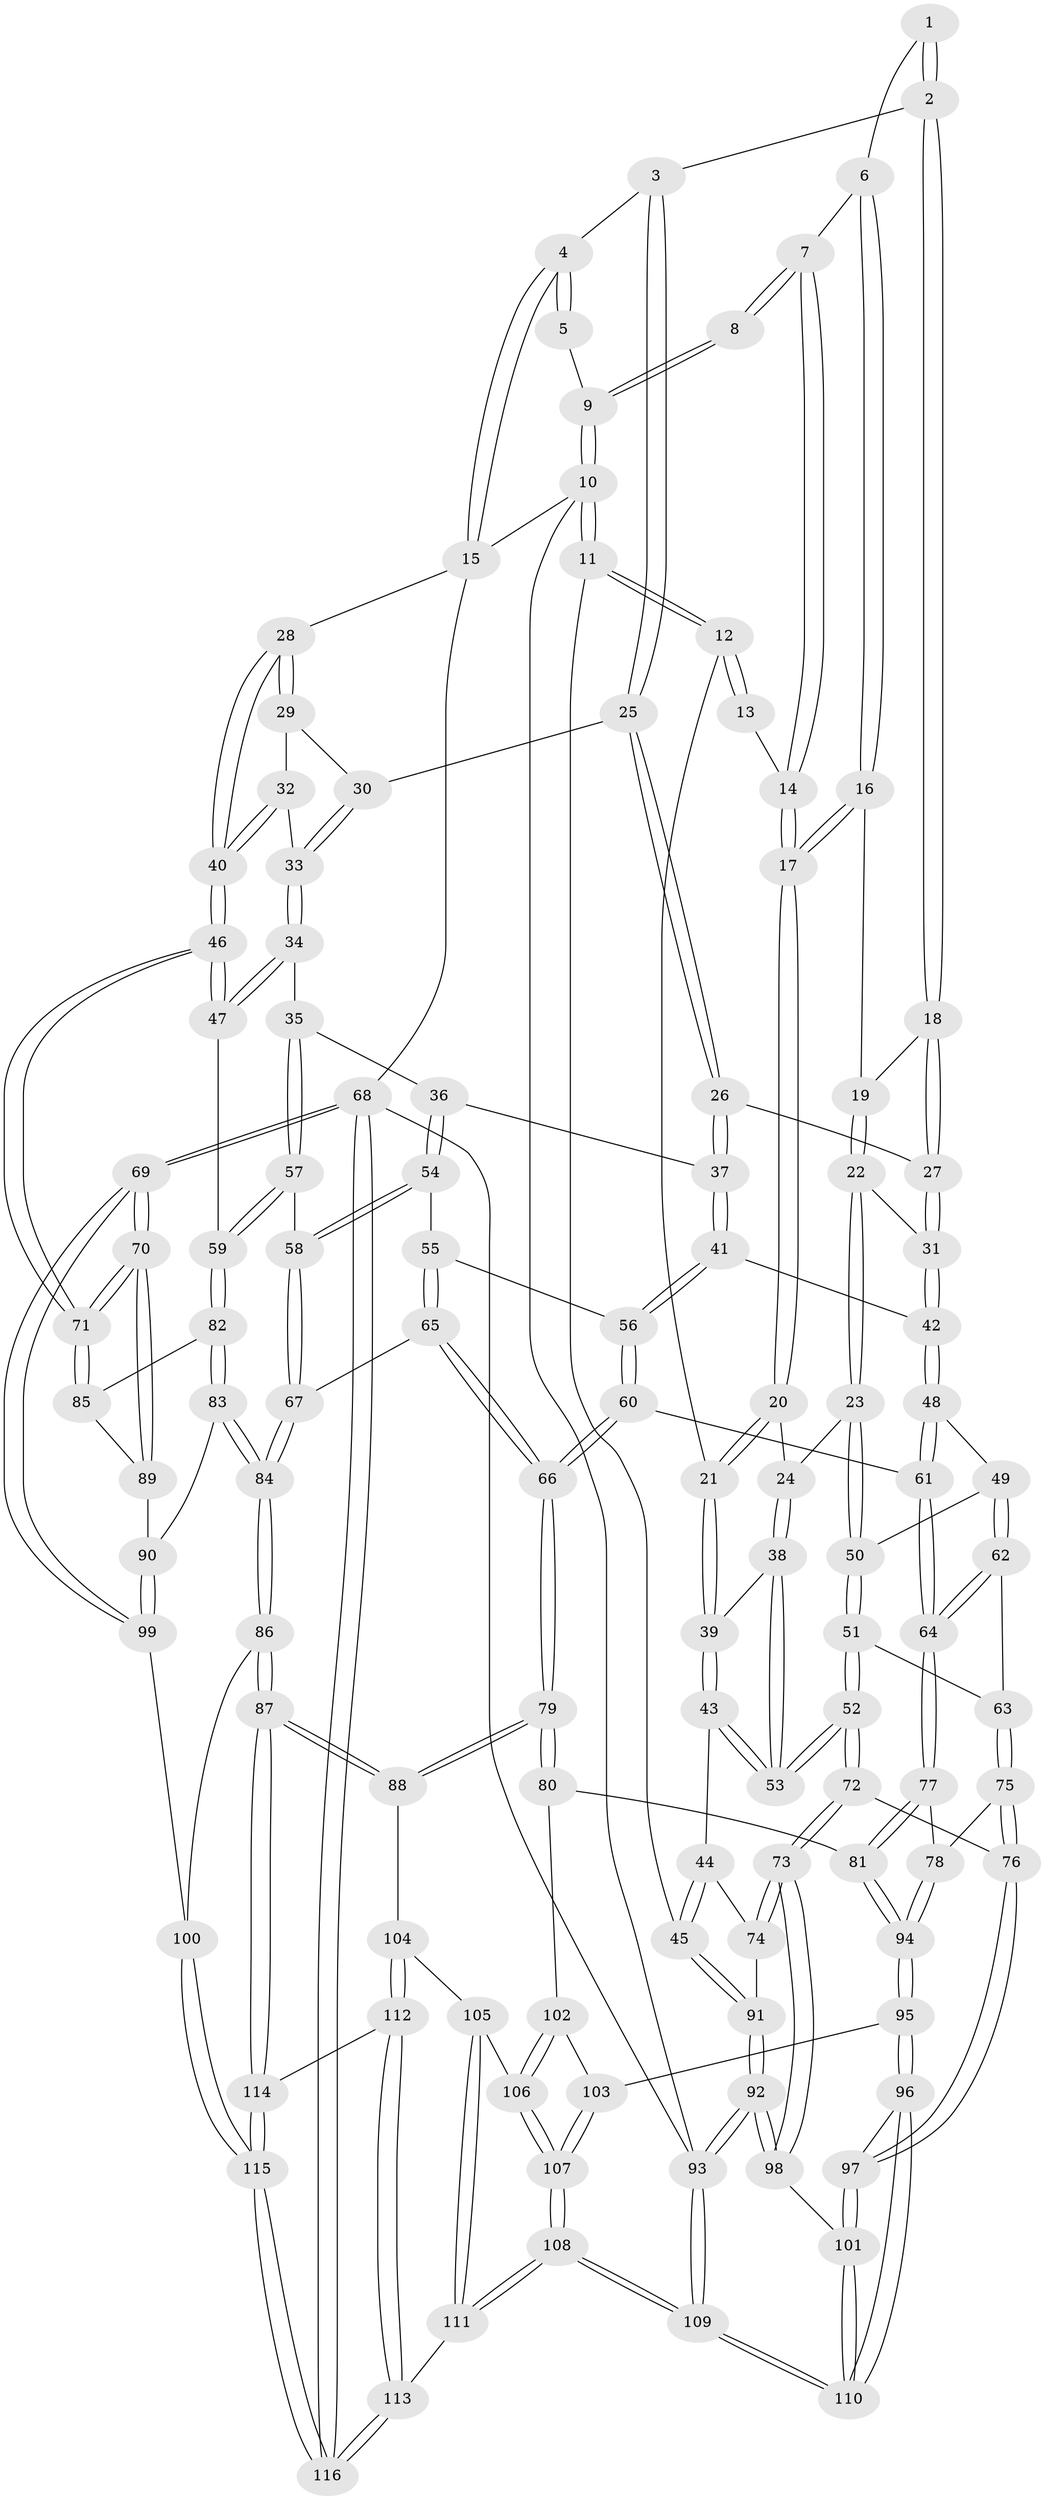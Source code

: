 // coarse degree distribution, {2: 0.14893617021276595, 4: 0.425531914893617, 3: 0.3829787234042553, 5: 0.0425531914893617}
// Generated by graph-tools (version 1.1) at 2025/54/03/04/25 22:54:45]
// undirected, 116 vertices, 287 edges
graph export_dot {
  node [color=gray90,style=filled];
  1 [pos="+0.4388197368841633+0"];
  2 [pos="+0.5218470384524329+0.0947346397171458"];
  3 [pos="+0.7478544541268709+0.12647526982039425"];
  4 [pos="+1+0"];
  5 [pos="+0.4367706778936747+0"];
  6 [pos="+0.3201691471483527+0.07662723429914643"];
  7 [pos="+0.184178867696248+0.09360263611550403"];
  8 [pos="+0.13126491706627572+0.03420893363956518"];
  9 [pos="+0+0"];
  10 [pos="+0+0"];
  11 [pos="+0+0.17201725042170718"];
  12 [pos="+0.033961387961037+0.24368080625342478"];
  13 [pos="+0.10050943756453358+0.13479854525911372"];
  14 [pos="+0.1827076215916162+0.14602644075284904"];
  15 [pos="+1+0"];
  16 [pos="+0.3111422436518369+0.15458369990699897"];
  17 [pos="+0.18932384985301434+0.2326904999417075"];
  18 [pos="+0.5064872555454858+0.18067365581251693"];
  19 [pos="+0.33575371960552275+0.18237689915197458"];
  20 [pos="+0.18577661194973666+0.2402836384067683"];
  21 [pos="+0.03502843476521655+0.24411810391181135"];
  22 [pos="+0.35811955320630134+0.31480380896456184"];
  23 [pos="+0.3471754846645258+0.3231528016883825"];
  24 [pos="+0.1927352763241046+0.25081656971390287"];
  25 [pos="+0.7563610155679364+0.21475234102774593"];
  26 [pos="+0.7476681294284803+0.2360695569355963"];
  27 [pos="+0.5104580063356858+0.24172827397060592"];
  28 [pos="+1+0"];
  29 [pos="+0.9218241245019104+0.23312208640668555"];
  30 [pos="+0.8170945219081619+0.2234321528240057"];
  31 [pos="+0.49943661294436964+0.2811991365038283"];
  32 [pos="+0.9061073046788075+0.3137571420074477"];
  33 [pos="+0.8926201775932022+0.32974320324438405"];
  34 [pos="+0.8614579726903481+0.37259923132746187"];
  35 [pos="+0.8614463415512527+0.3726046952179174"];
  36 [pos="+0.7512960662195877+0.3309635803873588"];
  37 [pos="+0.7449798330763884+0.3227435668589002"];
  38 [pos="+0.17804530269345956+0.4366058626750559"];
  39 [pos="+0.04485084690527229+0.2701643181282034"];
  40 [pos="+1+0.4019952053880898"];
  41 [pos="+0.5868906916498017+0.37735236808614975"];
  42 [pos="+0.5192813804748369+0.31730951817721215"];
  43 [pos="+0.0758288175263276+0.46575171286826883"];
  44 [pos="+0.04079108243584502+0.48019724096380895"];
  45 [pos="+0+0.4798364555913048"];
  46 [pos="+1+0.428854520387641"];
  47 [pos="+1+0.439872624835885"];
  48 [pos="+0.44082419475779977+0.4523981620125991"];
  49 [pos="+0.35991381172306225+0.4295351589022657"];
  50 [pos="+0.32995902241701475+0.392252946068653"];
  51 [pos="+0.18835653983873882+0.4619794315307862"];
  52 [pos="+0.18325547113437704+0.46185538583993363"];
  53 [pos="+0.18100066038794643+0.4603973010421902"];
  54 [pos="+0.7405038043854711+0.46251739995426355"];
  55 [pos="+0.6414942704451777+0.4678989930485628"];
  56 [pos="+0.5898815975710991+0.42679629406703024"];
  57 [pos="+0.86905878307934+0.5418720081415695"];
  58 [pos="+0.793527791132165+0.54664025214457"];
  59 [pos="+0.878546025662756+0.5462804351942981"];
  60 [pos="+0.5022484248039996+0.5435119366152578"];
  61 [pos="+0.4958320500805742+0.5424012872037296"];
  62 [pos="+0.3524668202897788+0.5323966681328532"];
  63 [pos="+0.27177166959508325+0.5313384301063844"];
  64 [pos="+0.3978475276494134+0.5828442428482737"];
  65 [pos="+0.6577526724115982+0.5886105741759786"];
  66 [pos="+0.5742191711715442+0.6271858375754666"];
  67 [pos="+0.7406476729738366+0.5926822428808615"];
  68 [pos="+1+1"];
  69 [pos="+1+1"];
  70 [pos="+1+0.831929874683231"];
  71 [pos="+1+0.6808918602726269"];
  72 [pos="+0.15739433194713343+0.6800396275677462"];
  73 [pos="+0.12405610533845181+0.6890243846591835"];
  74 [pos="+0.08382598486696823+0.6390427560068891"];
  75 [pos="+0.27697594454326746+0.6732423629915524"];
  76 [pos="+0.20512343576143297+0.6937513796633469"];
  77 [pos="+0.3806135688562065+0.6207269344009626"];
  78 [pos="+0.32328693519510765+0.6771789983780138"];
  79 [pos="+0.5633080974650135+0.7107570369589475"];
  80 [pos="+0.5242414416414461+0.7193346299850705"];
  81 [pos="+0.5082149660174464+0.7172538807802553"];
  82 [pos="+0.8953479198222816+0.6009543133019917"];
  83 [pos="+0.8589878418472222+0.7221921698280599"];
  84 [pos="+0.7611651551850109+0.7805507337418173"];
  85 [pos="+0.9255368258171663+0.6226245850737556"];
  86 [pos="+0.7450111725259272+0.810660272064183"];
  87 [pos="+0.7330464283363592+0.8170657799872522"];
  88 [pos="+0.5968612577397251+0.7535372392344366"];
  89 [pos="+0.9783780328016728+0.7196448300770705"];
  90 [pos="+0.9001559469157189+0.7357317924039601"];
  91 [pos="+0+0.518556201614402"];
  92 [pos="+0+0.8218153205250546"];
  93 [pos="+0+1"];
  94 [pos="+0.3686924650532041+0.7489195819173818"];
  95 [pos="+0.3684327906717725+0.80753900420912"];
  96 [pos="+0.3236586507382857+0.8317770253901111"];
  97 [pos="+0.22556203079826267+0.7690506337398116"];
  98 [pos="+0.049646201517992664+0.7633335676162863"];
  99 [pos="+0.967194399412492+0.8732938084669324"];
  100 [pos="+0.8622678017739712+0.8666873680105401"];
  101 [pos="+0.18419363564039737+0.9626788038416138"];
  102 [pos="+0.46930671268279983+0.797927897777938"];
  103 [pos="+0.3707972346769917+0.8094336496918818"];
  104 [pos="+0.528591767959141+0.8650642250563157"];
  105 [pos="+0.5172057424132381+0.8670753020617725"];
  106 [pos="+0.48448008111482255+0.8657351136049066"];
  107 [pos="+0.42632499138071434+0.8934801508026174"];
  108 [pos="+0.358896833363492+1"];
  109 [pos="+0.20510362456007172+1"];
  110 [pos="+0.20210301612101433+1"];
  111 [pos="+0.4465863082314122+1"];
  112 [pos="+0.5921622907106893+0.9464311807233797"];
  113 [pos="+0.4502375907583518+1"];
  114 [pos="+0.7114802867693051+0.8863343762873642"];
  115 [pos="+0.826758708949928+1"];
  116 [pos="+0.8426864472357987+1"];
  1 -- 2;
  1 -- 2;
  1 -- 6;
  2 -- 3;
  2 -- 18;
  2 -- 18;
  3 -- 4;
  3 -- 25;
  3 -- 25;
  4 -- 5;
  4 -- 5;
  4 -- 15;
  4 -- 15;
  5 -- 9;
  6 -- 7;
  6 -- 16;
  6 -- 16;
  7 -- 8;
  7 -- 8;
  7 -- 14;
  7 -- 14;
  8 -- 9;
  8 -- 9;
  9 -- 10;
  9 -- 10;
  10 -- 11;
  10 -- 11;
  10 -- 15;
  10 -- 93;
  11 -- 12;
  11 -- 12;
  11 -- 45;
  12 -- 13;
  12 -- 13;
  12 -- 21;
  13 -- 14;
  14 -- 17;
  14 -- 17;
  15 -- 28;
  15 -- 68;
  16 -- 17;
  16 -- 17;
  16 -- 19;
  17 -- 20;
  17 -- 20;
  18 -- 19;
  18 -- 27;
  18 -- 27;
  19 -- 22;
  19 -- 22;
  20 -- 21;
  20 -- 21;
  20 -- 24;
  21 -- 39;
  21 -- 39;
  22 -- 23;
  22 -- 23;
  22 -- 31;
  23 -- 24;
  23 -- 50;
  23 -- 50;
  24 -- 38;
  24 -- 38;
  25 -- 26;
  25 -- 26;
  25 -- 30;
  26 -- 27;
  26 -- 37;
  26 -- 37;
  27 -- 31;
  27 -- 31;
  28 -- 29;
  28 -- 29;
  28 -- 40;
  28 -- 40;
  29 -- 30;
  29 -- 32;
  30 -- 33;
  30 -- 33;
  31 -- 42;
  31 -- 42;
  32 -- 33;
  32 -- 40;
  32 -- 40;
  33 -- 34;
  33 -- 34;
  34 -- 35;
  34 -- 47;
  34 -- 47;
  35 -- 36;
  35 -- 57;
  35 -- 57;
  36 -- 37;
  36 -- 54;
  36 -- 54;
  37 -- 41;
  37 -- 41;
  38 -- 39;
  38 -- 53;
  38 -- 53;
  39 -- 43;
  39 -- 43;
  40 -- 46;
  40 -- 46;
  41 -- 42;
  41 -- 56;
  41 -- 56;
  42 -- 48;
  42 -- 48;
  43 -- 44;
  43 -- 53;
  43 -- 53;
  44 -- 45;
  44 -- 45;
  44 -- 74;
  45 -- 91;
  45 -- 91;
  46 -- 47;
  46 -- 47;
  46 -- 71;
  46 -- 71;
  47 -- 59;
  48 -- 49;
  48 -- 61;
  48 -- 61;
  49 -- 50;
  49 -- 62;
  49 -- 62;
  50 -- 51;
  50 -- 51;
  51 -- 52;
  51 -- 52;
  51 -- 63;
  52 -- 53;
  52 -- 53;
  52 -- 72;
  52 -- 72;
  54 -- 55;
  54 -- 58;
  54 -- 58;
  55 -- 56;
  55 -- 65;
  55 -- 65;
  56 -- 60;
  56 -- 60;
  57 -- 58;
  57 -- 59;
  57 -- 59;
  58 -- 67;
  58 -- 67;
  59 -- 82;
  59 -- 82;
  60 -- 61;
  60 -- 66;
  60 -- 66;
  61 -- 64;
  61 -- 64;
  62 -- 63;
  62 -- 64;
  62 -- 64;
  63 -- 75;
  63 -- 75;
  64 -- 77;
  64 -- 77;
  65 -- 66;
  65 -- 66;
  65 -- 67;
  66 -- 79;
  66 -- 79;
  67 -- 84;
  67 -- 84;
  68 -- 69;
  68 -- 69;
  68 -- 116;
  68 -- 116;
  68 -- 93;
  69 -- 70;
  69 -- 70;
  69 -- 99;
  69 -- 99;
  70 -- 71;
  70 -- 71;
  70 -- 89;
  70 -- 89;
  71 -- 85;
  71 -- 85;
  72 -- 73;
  72 -- 73;
  72 -- 76;
  73 -- 74;
  73 -- 74;
  73 -- 98;
  73 -- 98;
  74 -- 91;
  75 -- 76;
  75 -- 76;
  75 -- 78;
  76 -- 97;
  76 -- 97;
  77 -- 78;
  77 -- 81;
  77 -- 81;
  78 -- 94;
  78 -- 94;
  79 -- 80;
  79 -- 80;
  79 -- 88;
  79 -- 88;
  80 -- 81;
  80 -- 102;
  81 -- 94;
  81 -- 94;
  82 -- 83;
  82 -- 83;
  82 -- 85;
  83 -- 84;
  83 -- 84;
  83 -- 90;
  84 -- 86;
  84 -- 86;
  85 -- 89;
  86 -- 87;
  86 -- 87;
  86 -- 100;
  87 -- 88;
  87 -- 88;
  87 -- 114;
  87 -- 114;
  88 -- 104;
  89 -- 90;
  90 -- 99;
  90 -- 99;
  91 -- 92;
  91 -- 92;
  92 -- 93;
  92 -- 93;
  92 -- 98;
  92 -- 98;
  93 -- 109;
  93 -- 109;
  94 -- 95;
  94 -- 95;
  95 -- 96;
  95 -- 96;
  95 -- 103;
  96 -- 97;
  96 -- 110;
  96 -- 110;
  97 -- 101;
  97 -- 101;
  98 -- 101;
  99 -- 100;
  100 -- 115;
  100 -- 115;
  101 -- 110;
  101 -- 110;
  102 -- 103;
  102 -- 106;
  102 -- 106;
  103 -- 107;
  103 -- 107;
  104 -- 105;
  104 -- 112;
  104 -- 112;
  105 -- 106;
  105 -- 111;
  105 -- 111;
  106 -- 107;
  106 -- 107;
  107 -- 108;
  107 -- 108;
  108 -- 109;
  108 -- 109;
  108 -- 111;
  108 -- 111;
  109 -- 110;
  109 -- 110;
  111 -- 113;
  112 -- 113;
  112 -- 113;
  112 -- 114;
  113 -- 116;
  113 -- 116;
  114 -- 115;
  114 -- 115;
  115 -- 116;
  115 -- 116;
}
